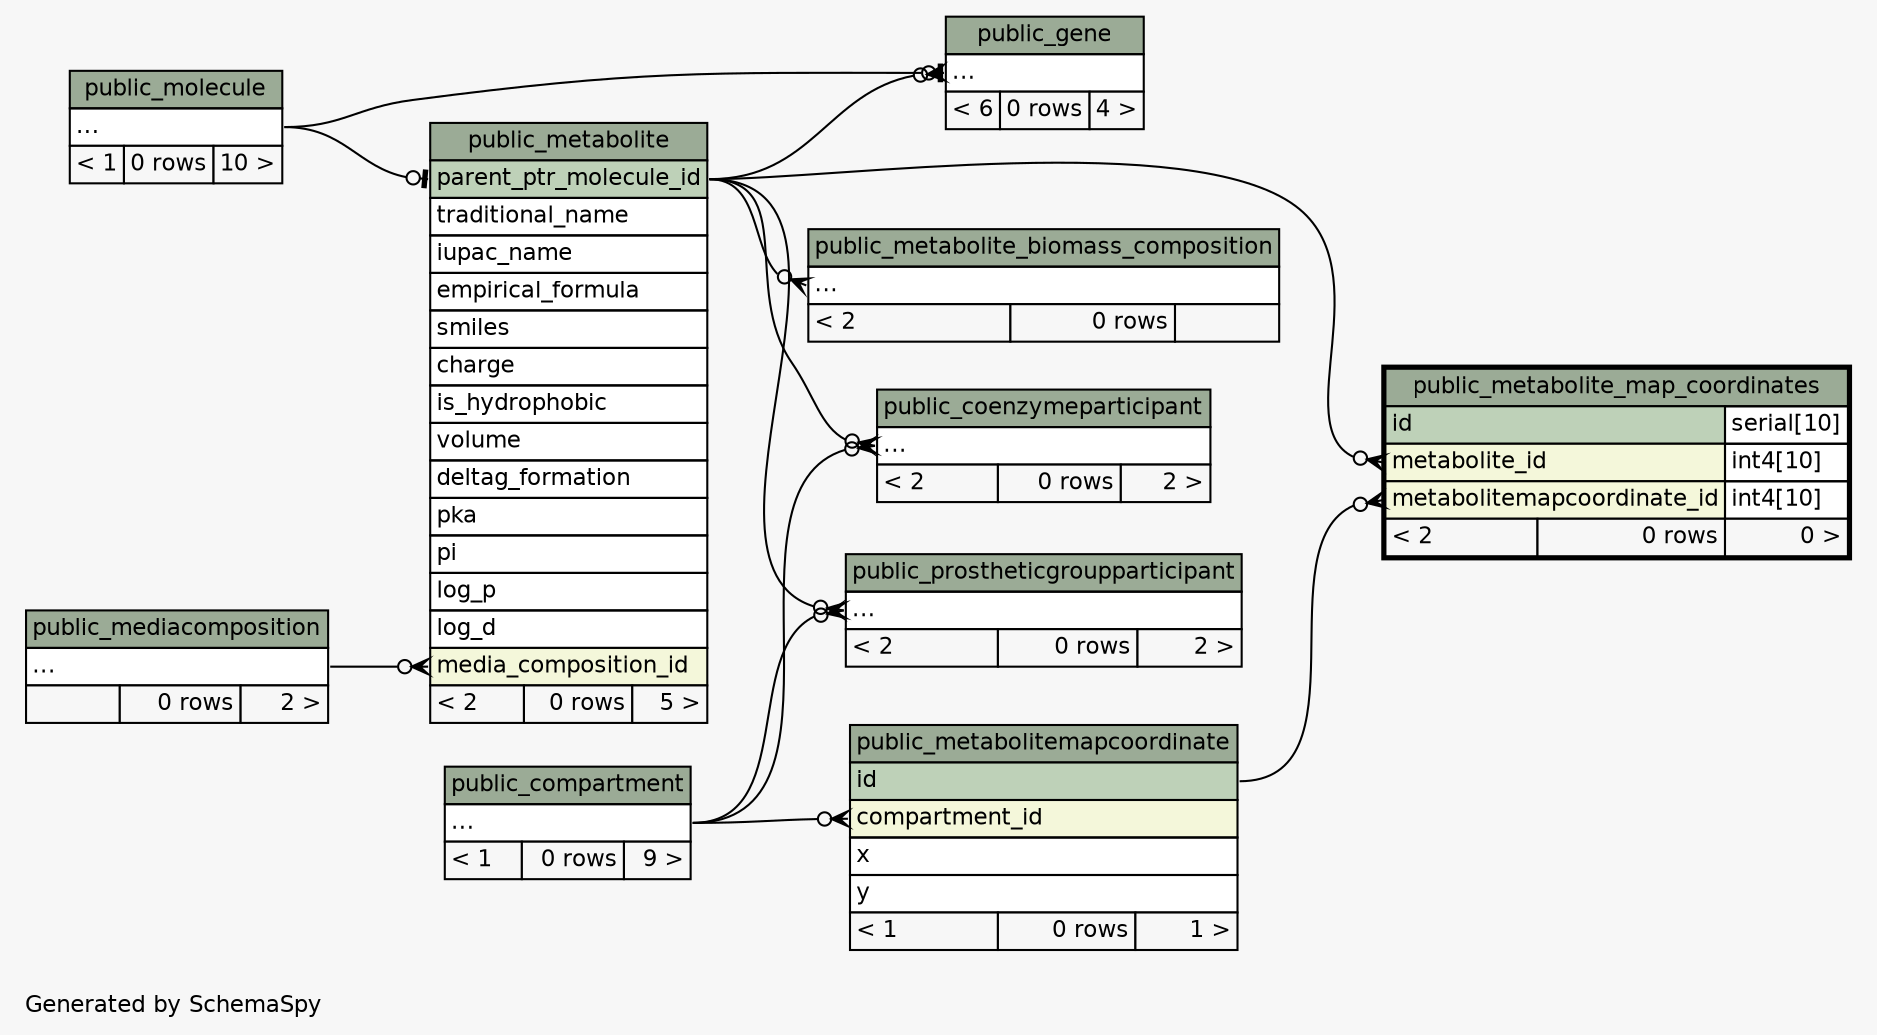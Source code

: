 // dot 2.36.0 on Linux 3.13.0-43-generic
// SchemaSpy rev 590
digraph "twoDegreesRelationshipsDiagram" {
  graph [
    rankdir="RL"
    bgcolor="#f7f7f7"
    label="\nGenerated by SchemaSpy"
    labeljust="l"
    nodesep="0.18"
    ranksep="0.46"
    fontname="Helvetica"
    fontsize="11"
  ];
  node [
    fontname="Helvetica"
    fontsize="11"
    shape="plaintext"
  ];
  edge [
    arrowsize="0.8"
  ];
  "public_coenzymeparticipant":"elipses":w -> "public_compartment":"elipses":e [arrowhead=none dir=back arrowtail=crowodot];
  "public_coenzymeparticipant":"elipses":w -> "public_metabolite":"parent_ptr_molecule_id":e [arrowhead=none dir=back arrowtail=crowodot];
  "public_gene":"elipses":w -> "public_metabolite":"parent_ptr_molecule_id":e [arrowhead=none dir=back arrowtail=crowodot];
  "public_gene":"elipses":w -> "public_molecule":"elipses":e [arrowhead=none dir=back arrowtail=teeodot];
  "public_metabolite":"media_composition_id":w -> "public_mediacomposition":"elipses":e [arrowhead=none dir=back arrowtail=crowodot];
  "public_metabolite":"parent_ptr_molecule_id":w -> "public_molecule":"elipses":e [arrowhead=none dir=back arrowtail=teeodot];
  "public_metabolite_biomass_composition":"elipses":w -> "public_metabolite":"parent_ptr_molecule_id":e [arrowhead=none dir=back arrowtail=crowodot];
  "public_metabolite_map_coordinates":"metabolite_id":w -> "public_metabolite":"parent_ptr_molecule_id":e [arrowhead=none dir=back arrowtail=crowodot];
  "public_metabolite_map_coordinates":"metabolitemapcoordinate_id":w -> "public_metabolitemapcoordinate":"id":e [arrowhead=none dir=back arrowtail=crowodot];
  "public_metabolitemapcoordinate":"compartment_id":w -> "public_compartment":"elipses":e [arrowhead=none dir=back arrowtail=crowodot];
  "public_prostheticgroupparticipant":"elipses":w -> "public_compartment":"elipses":e [arrowhead=none dir=back arrowtail=crowodot];
  "public_prostheticgroupparticipant":"elipses":w -> "public_metabolite":"parent_ptr_molecule_id":e [arrowhead=none dir=back arrowtail=crowodot];
  "public_coenzymeparticipant" [
    label=<
    <TABLE BORDER="0" CELLBORDER="1" CELLSPACING="0" BGCOLOR="#ffffff">
      <TR><TD COLSPAN="3" BGCOLOR="#9bab96" ALIGN="CENTER">public_coenzymeparticipant</TD></TR>
      <TR><TD PORT="elipses" COLSPAN="3" ALIGN="LEFT">...</TD></TR>
      <TR><TD ALIGN="LEFT" BGCOLOR="#f7f7f7">&lt; 2</TD><TD ALIGN="RIGHT" BGCOLOR="#f7f7f7">0 rows</TD><TD ALIGN="RIGHT" BGCOLOR="#f7f7f7">2 &gt;</TD></TR>
    </TABLE>>
    URL="public_coenzymeparticipant.html"
    tooltip="public_coenzymeparticipant"
  ];
  "public_compartment" [
    label=<
    <TABLE BORDER="0" CELLBORDER="1" CELLSPACING="0" BGCOLOR="#ffffff">
      <TR><TD COLSPAN="3" BGCOLOR="#9bab96" ALIGN="CENTER">public_compartment</TD></TR>
      <TR><TD PORT="elipses" COLSPAN="3" ALIGN="LEFT">...</TD></TR>
      <TR><TD ALIGN="LEFT" BGCOLOR="#f7f7f7">&lt; 1</TD><TD ALIGN="RIGHT" BGCOLOR="#f7f7f7">0 rows</TD><TD ALIGN="RIGHT" BGCOLOR="#f7f7f7">9 &gt;</TD></TR>
    </TABLE>>
    URL="public_compartment.html"
    tooltip="public_compartment"
  ];
  "public_gene" [
    label=<
    <TABLE BORDER="0" CELLBORDER="1" CELLSPACING="0" BGCOLOR="#ffffff">
      <TR><TD COLSPAN="3" BGCOLOR="#9bab96" ALIGN="CENTER">public_gene</TD></TR>
      <TR><TD PORT="elipses" COLSPAN="3" ALIGN="LEFT">...</TD></TR>
      <TR><TD ALIGN="LEFT" BGCOLOR="#f7f7f7">&lt; 6</TD><TD ALIGN="RIGHT" BGCOLOR="#f7f7f7">0 rows</TD><TD ALIGN="RIGHT" BGCOLOR="#f7f7f7">4 &gt;</TD></TR>
    </TABLE>>
    URL="public_gene.html"
    tooltip="public_gene"
  ];
  "public_mediacomposition" [
    label=<
    <TABLE BORDER="0" CELLBORDER="1" CELLSPACING="0" BGCOLOR="#ffffff">
      <TR><TD COLSPAN="3" BGCOLOR="#9bab96" ALIGN="CENTER">public_mediacomposition</TD></TR>
      <TR><TD PORT="elipses" COLSPAN="3" ALIGN="LEFT">...</TD></TR>
      <TR><TD ALIGN="LEFT" BGCOLOR="#f7f7f7">  </TD><TD ALIGN="RIGHT" BGCOLOR="#f7f7f7">0 rows</TD><TD ALIGN="RIGHT" BGCOLOR="#f7f7f7">2 &gt;</TD></TR>
    </TABLE>>
    URL="public_mediacomposition.html"
    tooltip="public_mediacomposition"
  ];
  "public_metabolite" [
    label=<
    <TABLE BORDER="0" CELLBORDER="1" CELLSPACING="0" BGCOLOR="#ffffff">
      <TR><TD COLSPAN="3" BGCOLOR="#9bab96" ALIGN="CENTER">public_metabolite</TD></TR>
      <TR><TD PORT="parent_ptr_molecule_id" COLSPAN="3" BGCOLOR="#bed1b8" ALIGN="LEFT">parent_ptr_molecule_id</TD></TR>
      <TR><TD PORT="traditional_name" COLSPAN="3" ALIGN="LEFT">traditional_name</TD></TR>
      <TR><TD PORT="iupac_name" COLSPAN="3" ALIGN="LEFT">iupac_name</TD></TR>
      <TR><TD PORT="empirical_formula" COLSPAN="3" ALIGN="LEFT">empirical_formula</TD></TR>
      <TR><TD PORT="smiles" COLSPAN="3" ALIGN="LEFT">smiles</TD></TR>
      <TR><TD PORT="charge" COLSPAN="3" ALIGN="LEFT">charge</TD></TR>
      <TR><TD PORT="is_hydrophobic" COLSPAN="3" ALIGN="LEFT">is_hydrophobic</TD></TR>
      <TR><TD PORT="volume" COLSPAN="3" ALIGN="LEFT">volume</TD></TR>
      <TR><TD PORT="deltag_formation" COLSPAN="3" ALIGN="LEFT">deltag_formation</TD></TR>
      <TR><TD PORT="pka" COLSPAN="3" ALIGN="LEFT">pka</TD></TR>
      <TR><TD PORT="pi" COLSPAN="3" ALIGN="LEFT">pi</TD></TR>
      <TR><TD PORT="log_p" COLSPAN="3" ALIGN="LEFT">log_p</TD></TR>
      <TR><TD PORT="log_d" COLSPAN="3" ALIGN="LEFT">log_d</TD></TR>
      <TR><TD PORT="media_composition_id" COLSPAN="3" BGCOLOR="#f4f7da" ALIGN="LEFT">media_composition_id</TD></TR>
      <TR><TD ALIGN="LEFT" BGCOLOR="#f7f7f7">&lt; 2</TD><TD ALIGN="RIGHT" BGCOLOR="#f7f7f7">0 rows</TD><TD ALIGN="RIGHT" BGCOLOR="#f7f7f7">5 &gt;</TD></TR>
    </TABLE>>
    URL="public_metabolite.html"
    tooltip="public_metabolite"
  ];
  "public_metabolite_biomass_composition" [
    label=<
    <TABLE BORDER="0" CELLBORDER="1" CELLSPACING="0" BGCOLOR="#ffffff">
      <TR><TD COLSPAN="3" BGCOLOR="#9bab96" ALIGN="CENTER">public_metabolite_biomass_composition</TD></TR>
      <TR><TD PORT="elipses" COLSPAN="3" ALIGN="LEFT">...</TD></TR>
      <TR><TD ALIGN="LEFT" BGCOLOR="#f7f7f7">&lt; 2</TD><TD ALIGN="RIGHT" BGCOLOR="#f7f7f7">0 rows</TD><TD ALIGN="RIGHT" BGCOLOR="#f7f7f7">  </TD></TR>
    </TABLE>>
    URL="public_metabolite_biomass_composition.html"
    tooltip="public_metabolite_biomass_composition"
  ];
  "public_metabolite_map_coordinates" [
    label=<
    <TABLE BORDER="2" CELLBORDER="1" CELLSPACING="0" BGCOLOR="#ffffff">
      <TR><TD COLSPAN="3" BGCOLOR="#9bab96" ALIGN="CENTER">public_metabolite_map_coordinates</TD></TR>
      <TR><TD PORT="id" COLSPAN="2" BGCOLOR="#bed1b8" ALIGN="LEFT">id</TD><TD PORT="id.type" ALIGN="LEFT">serial[10]</TD></TR>
      <TR><TD PORT="metabolite_id" COLSPAN="2" BGCOLOR="#f4f7da" ALIGN="LEFT">metabolite_id</TD><TD PORT="metabolite_id.type" ALIGN="LEFT">int4[10]</TD></TR>
      <TR><TD PORT="metabolitemapcoordinate_id" COLSPAN="2" BGCOLOR="#f4f7da" ALIGN="LEFT">metabolitemapcoordinate_id</TD><TD PORT="metabolitemapcoordinate_id.type" ALIGN="LEFT">int4[10]</TD></TR>
      <TR><TD ALIGN="LEFT" BGCOLOR="#f7f7f7">&lt; 2</TD><TD ALIGN="RIGHT" BGCOLOR="#f7f7f7">0 rows</TD><TD ALIGN="RIGHT" BGCOLOR="#f7f7f7">0 &gt;</TD></TR>
    </TABLE>>
    URL="public_metabolite_map_coordinates.html"
    tooltip="public_metabolite_map_coordinates"
  ];
  "public_metabolitemapcoordinate" [
    label=<
    <TABLE BORDER="0" CELLBORDER="1" CELLSPACING="0" BGCOLOR="#ffffff">
      <TR><TD COLSPAN="3" BGCOLOR="#9bab96" ALIGN="CENTER">public_metabolitemapcoordinate</TD></TR>
      <TR><TD PORT="id" COLSPAN="3" BGCOLOR="#bed1b8" ALIGN="LEFT">id</TD></TR>
      <TR><TD PORT="compartment_id" COLSPAN="3" BGCOLOR="#f4f7da" ALIGN="LEFT">compartment_id</TD></TR>
      <TR><TD PORT="x" COLSPAN="3" ALIGN="LEFT">x</TD></TR>
      <TR><TD PORT="y" COLSPAN="3" ALIGN="LEFT">y</TD></TR>
      <TR><TD ALIGN="LEFT" BGCOLOR="#f7f7f7">&lt; 1</TD><TD ALIGN="RIGHT" BGCOLOR="#f7f7f7">0 rows</TD><TD ALIGN="RIGHT" BGCOLOR="#f7f7f7">1 &gt;</TD></TR>
    </TABLE>>
    URL="public_metabolitemapcoordinate.html"
    tooltip="public_metabolitemapcoordinate"
  ];
  "public_molecule" [
    label=<
    <TABLE BORDER="0" CELLBORDER="1" CELLSPACING="0" BGCOLOR="#ffffff">
      <TR><TD COLSPAN="3" BGCOLOR="#9bab96" ALIGN="CENTER">public_molecule</TD></TR>
      <TR><TD PORT="elipses" COLSPAN="3" ALIGN="LEFT">...</TD></TR>
      <TR><TD ALIGN="LEFT" BGCOLOR="#f7f7f7">&lt; 1</TD><TD ALIGN="RIGHT" BGCOLOR="#f7f7f7">0 rows</TD><TD ALIGN="RIGHT" BGCOLOR="#f7f7f7">10 &gt;</TD></TR>
    </TABLE>>
    URL="public_molecule.html"
    tooltip="public_molecule"
  ];
  "public_prostheticgroupparticipant" [
    label=<
    <TABLE BORDER="0" CELLBORDER="1" CELLSPACING="0" BGCOLOR="#ffffff">
      <TR><TD COLSPAN="3" BGCOLOR="#9bab96" ALIGN="CENTER">public_prostheticgroupparticipant</TD></TR>
      <TR><TD PORT="elipses" COLSPAN="3" ALIGN="LEFT">...</TD></TR>
      <TR><TD ALIGN="LEFT" BGCOLOR="#f7f7f7">&lt; 2</TD><TD ALIGN="RIGHT" BGCOLOR="#f7f7f7">0 rows</TD><TD ALIGN="RIGHT" BGCOLOR="#f7f7f7">2 &gt;</TD></TR>
    </TABLE>>
    URL="public_prostheticgroupparticipant.html"
    tooltip="public_prostheticgroupparticipant"
  ];
}
